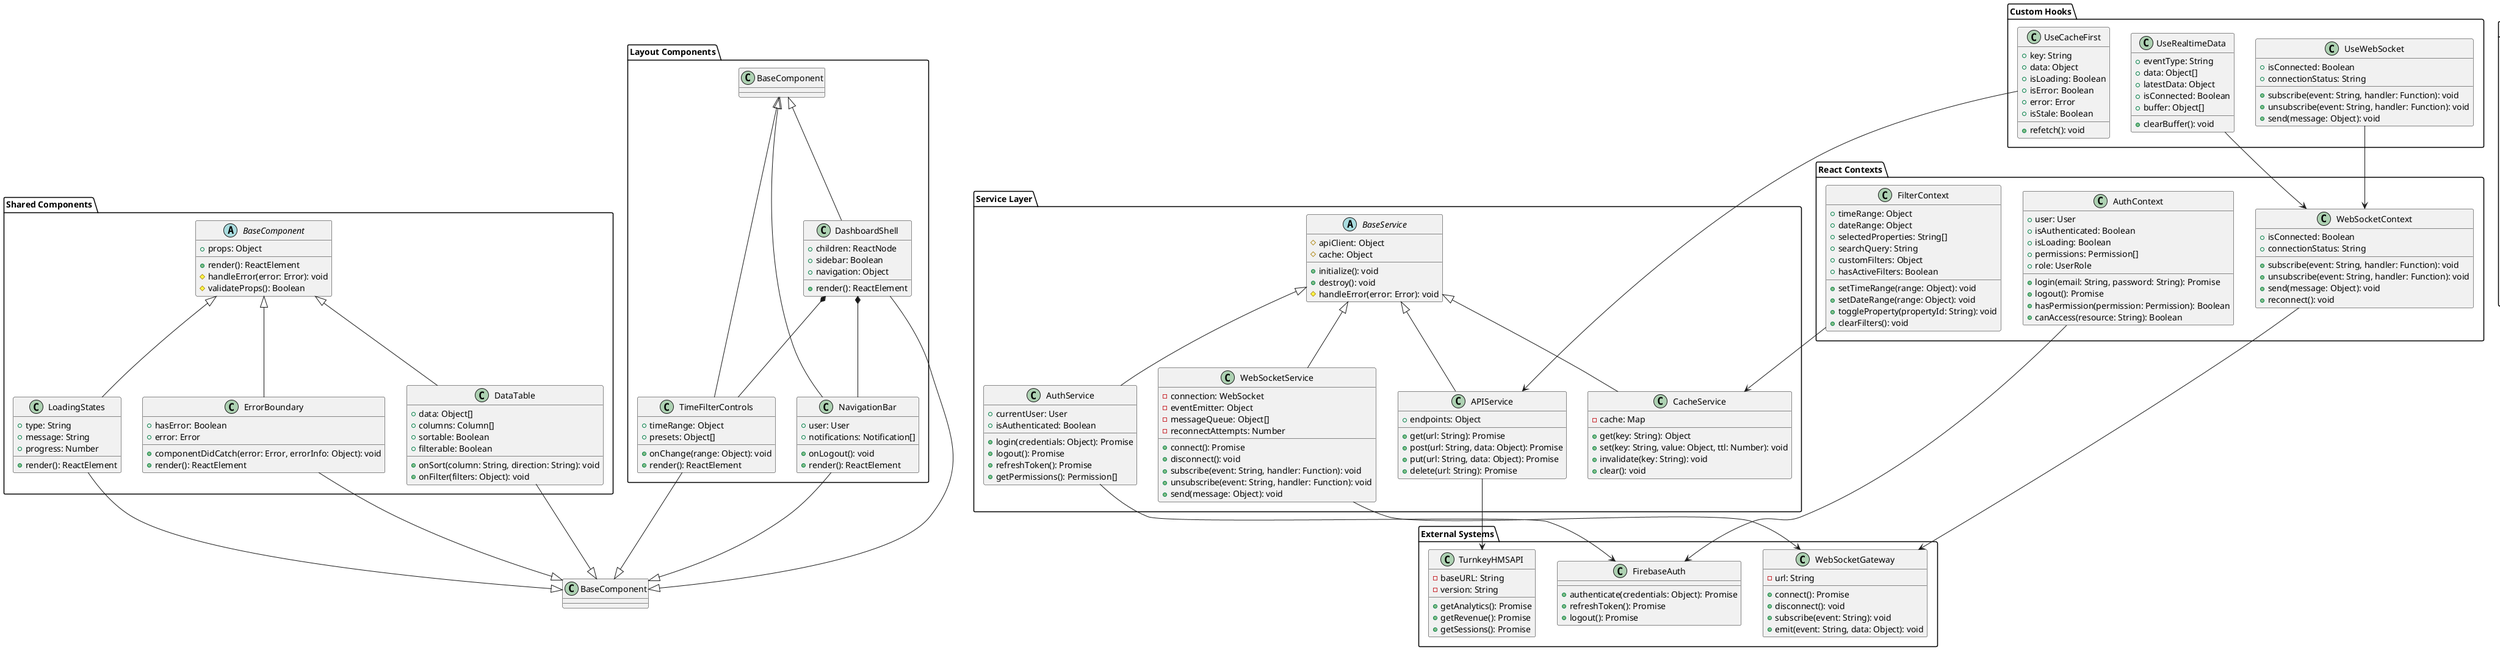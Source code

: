 @startuml

package "External Systems" {
    class TurnkeyHMSAPI {
        - baseURL: String
        - version: String
        + getAnalytics(): Promise
        + getRevenue(): Promise
        + getSessions(): Promise
    }
    
    class WebSocketGateway {
        - url: String
        + connect(): Promise
        + disconnect(): void
        + subscribe(event: String): void
        + emit(event: String, data: Object): void
    }
    
    class FirebaseAuth {
        + authenticate(credentials: Object): Promise
        + refreshToken(): Promise
        + logout(): Promise
    }
}

package "React Contexts" {
    class AuthContext {
        + user: User
        + isAuthenticated: Boolean
        + isLoading: Boolean
        + permissions: Permission[]
        + role: UserRole
        + login(email: String, password: String): Promise
        + logout(): Promise
        + hasPermission(permission: Permission): Boolean
        + canAccess(resource: String): Boolean
    }
    
    class WebSocketContext {
        + isConnected: Boolean
        + connectionStatus: String
        + subscribe(event: String, handler: Function): void
        + unsubscribe(event: String, handler: Function): void
        + send(message: Object): void
        + reconnect(): void
    }
    
    class FilterContext {
        + timeRange: Object
        + dateRange: Object
        + selectedProperties: String[]
        + searchQuery: String
        + customFilters: Object
        + setTimeRange(range: Object): void
        + setDateRange(range: Object): void
        + toggleProperty(propertyId: String): void
        + clearFilters(): void
        + hasActiveFilters: Boolean
    }
}

package "Service Layer" {
    abstract class BaseService {
        # apiClient: Object
        # cache: Object
        + initialize(): void
        + destroy(): void
        # handleError(error: Error): void
    }
    
    class APIService extends BaseService {
        + endpoints: Object
        + get(url: String): Promise
        + post(url: String, data: Object): Promise
        + put(url: String, data: Object): Promise
        + delete(url: String): Promise
    }
    
    class WebSocketService extends BaseService {
        - connection: WebSocket
        - eventEmitter: Object
        - messageQueue: Object[]
        - reconnectAttempts: Number
        + connect(): Promise
        + disconnect(): void
        + subscribe(event: String, handler: Function): void
        + unsubscribe(event: String, handler: Function): void
        + send(message: Object): void
    }
    
    class CacheService extends BaseService {
        - cache: Map
        + get(key: String): Object
        + set(key: String, value: Object, ttl: Number): void
        + invalidate(key: String): void
        + clear(): void
    }
    
    class AuthService extends BaseService {
        + currentUser: User
        + isAuthenticated: Boolean
        + login(credentials: Object): Promise
        + logout(): Promise
        + refreshToken(): Promise
        + getPermissions(): Permission[]
    }
}

package "Custom Hooks" {
    class UseRealtimeData {
        + eventType: String
        + data: Object[]
        + latestData: Object
        + isConnected: Boolean
        + buffer: Object[]
        + clearBuffer(): void
    }
    
    class UseCacheFirst {
        + key: String
        + data: Object
        + isLoading: Boolean
        + isError: Boolean
        + error: Error
        + isStale: Boolean
        + refetch(): void
    }
    
    class UseWebSocket {
        + isConnected: Boolean
        + connectionStatus: String
        + subscribe(event: String, handler: Function): void
        + unsubscribe(event: String, handler: Function): void
        + send(message: Object): void
    }
}

package "AI Insights" {
    class PredictiveModels {
        + props: Object
        + render(): ReactElement
        - calculatePredictions(): Prediction[]
        - formatData(): ChartData
    }
    
    class AnomalyDetection {
        + props: Object
        + render(): ReactElement
        - detectAnomalies(): Anomaly[]
        - highlightAnomalies(): void
    }
    
    class UseMLPredictions {
        + predictions: Prediction[]
        + isLoading: Boolean
        + confidence: Number
        + refresh(): void
    }
}

package "Revenue Management" {
    class PricingOptimizer {
        + props: Object
        + render(): ReactElement
        - calculateOptimalPricing(): PriceRecommendation[]
        - validatePriceRules(): Boolean
    }
    
    class DemandForecast {
        + props: Object
        + render(): ReactElement
        - generateForecast(): ForecastData
        - calculateConfidenceIntervals(): ConfidenceInterval[]
    }
    
    class UsePricingEngine {
        + recommendations: PriceRecommendation[]
        + isOptimizing: Boolean
        + optimize(): void
        + applyRecommendations(): void
    }
}

package "Session Analytics" {
    class ConversionFunnel {
        + props: Object
        + render(): ReactElement
        - calculateConversionRates(): ConversionRate[]
        - identifyDropOffPoints(): DropOffPoint[]
    }
    
    class JourneyMap {
        + props: Object
        + render(): ReactElement
        - mapUserJourney(): JourneyStep[]
        - calculateTimeSpent(): Duration[]
    }
    
    class UseSessionData {
        + sessions: UserSession[]
        + activeSessions: UserSession[]
        + metrics: SessionMetrics
        + refresh(): void
    }
}

package "Shared Components" {
    abstract class BaseComponent {
        + props: Object
        + render(): ReactElement
        # handleError(error: Error): void
        # validateProps(): Boolean
    }
    
    class DataTable extends BaseComponent {
        + data: Object[]
        + columns: Column[]
        + sortable: Boolean
        + filterable: Boolean
        + onSort(column: String, direction: String): void
        + onFilter(filters: Object): void
    }
    
    class LoadingStates extends BaseComponent {
        + type: String
        + message: String
        + progress: Number
        + render(): ReactElement
    }
    
    class ErrorBoundary extends BaseComponent {
        + hasError: Boolean
        + error: Error
        + componentDidCatch(error: Error, errorInfo: Object): void
        + render(): ReactElement
    }
}

package "Layout Components" {
    class DashboardShell extends BaseComponent {
        + children: ReactNode
        + sidebar: Boolean
        + navigation: Object
        + render(): ReactElement
    }
    
    class NavigationBar extends BaseComponent {
        + user: User
        + notifications: Notification[]
        + onLogout(): void
        + render(): ReactElement
    }
    
    class TimeFilterControls extends BaseComponent {
        + timeRange: Object
        + presets: Object[]
        + onChange(range: Object): void
        + render(): ReactElement
    }
}

package "Data Models" {
    class User {
        + id: String
        + email: String
        + name: String
        + role: UserRole
        + permissions: Permission[]
        + lastLogin: Date
    }
    
    class UserSession {
        + id: String
        + userId: String
        + startTime: Date
        + endTime: Date
        + events: SessionEvent[]
        + deviceInfo: Object
        + location: Object
    }
    
    class SessionEvent {
        + id: String
        + type: EventType
        + timestamp: Date
        + data: Object
        + sessionId: String
    }
    
    enum UserRole {
        ADMIN
        MANAGER
        ANALYST
        VIEWER
    }
    
    enum EventType {
        PAGE_VIEW
        BOOKING_ATTEMPT
        BOOKING_COMPLETE
        SESSION_START
        SESSION_END
    }
}

AuthContext --> FirebaseAuth
WebSocketContext --> WebSocketGateway
FilterContext --> CacheService

APIService --> TurnkeyHMSAPI
WebSocketService --> WebSocketGateway
AuthService --> FirebaseAuth

UseRealtimeData --> WebSocketContext
UseCacheFirst --> APIService
UseWebSocket --> WebSocketContext

PredictiveModels --> UseMLPredictions
AnomalyDetection --> UseMLPredictions
PricingOptimizer --> UsePricingEngine
DemandForecast --> UsePricingEngine
ConversionFunnel --> UseSessionData
JourneyMap --> UseSessionData

DataTable --|> BaseComponent
LoadingStates --|> BaseComponent
ErrorBoundary --|> BaseComponent
DashboardShell --|> BaseComponent
NavigationBar --|> BaseComponent
TimeFilterControls --|> BaseComponent

DashboardShell *-- NavigationBar
DashboardShell *-- TimeFilterControls

User --> UserRole
UserSession *-- SessionEvent
SessionEvent --> EventType

@enduml

